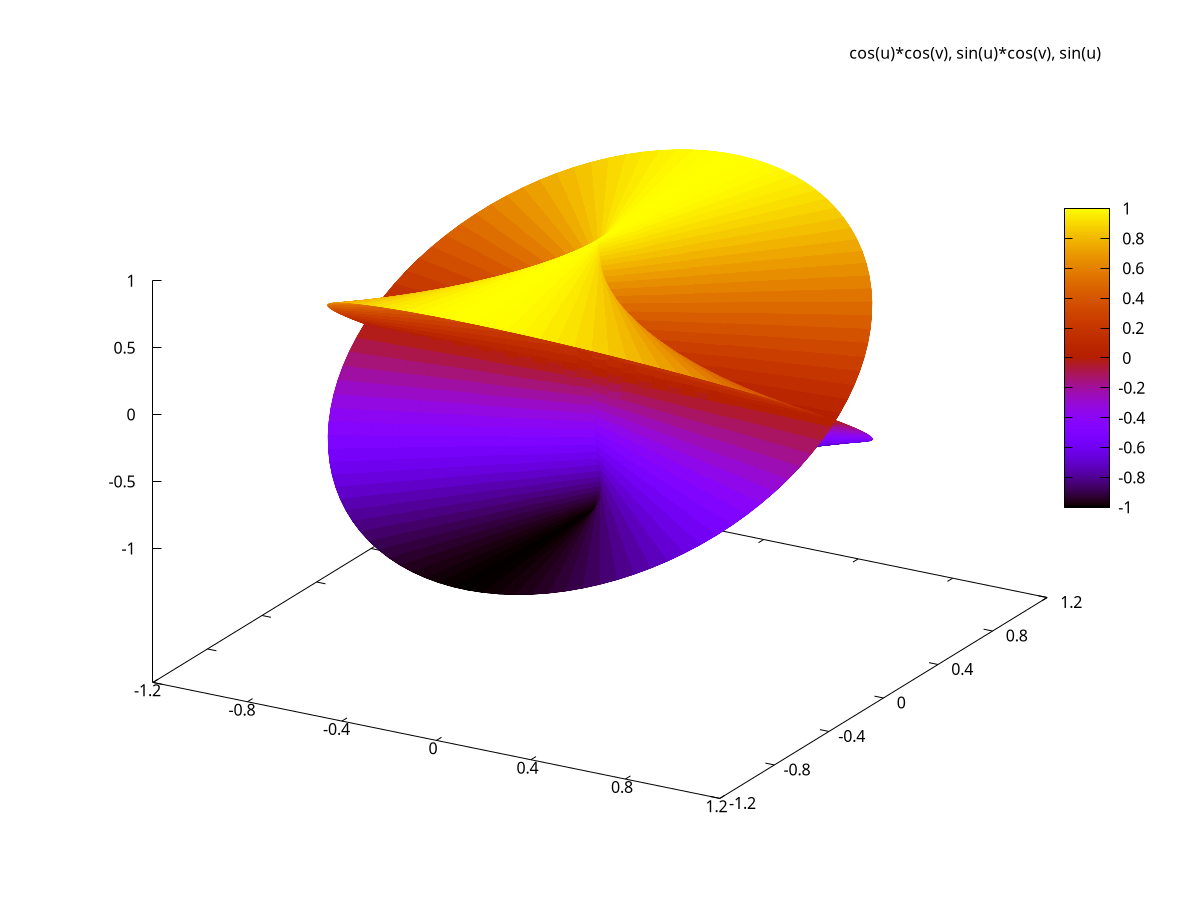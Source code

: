 set param
set iso 50
set ztics .5
set xtics .4
set ytics .4
set urange [-pi:pi]
set vrange [-pi:pi]
set pm3d depthorder 
splot cos(u)*cos(v), sin(u)*cos(v), sin(u) with pm3d
